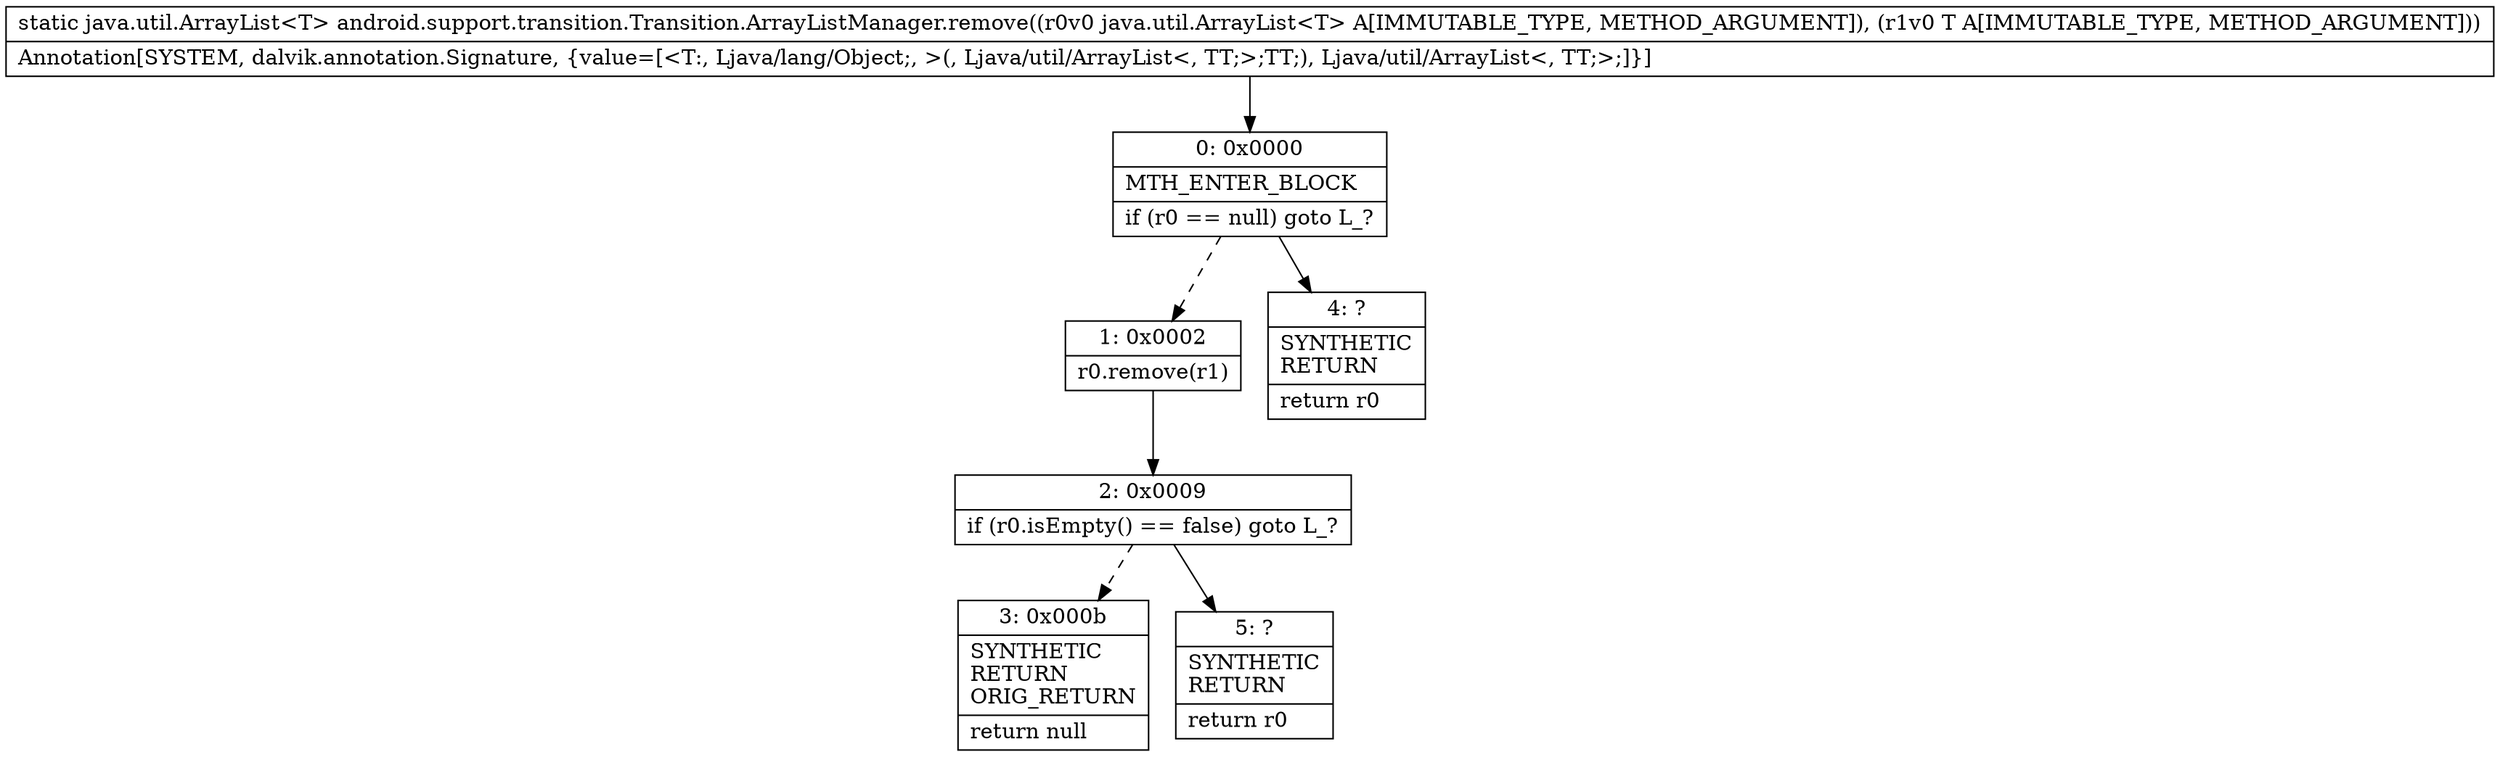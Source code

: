 digraph "CFG forandroid.support.transition.Transition.ArrayListManager.remove(Ljava\/util\/ArrayList;Ljava\/lang\/Object;)Ljava\/util\/ArrayList;" {
Node_0 [shape=record,label="{0\:\ 0x0000|MTH_ENTER_BLOCK\l|if (r0 == null) goto L_?\l}"];
Node_1 [shape=record,label="{1\:\ 0x0002|r0.remove(r1)\l}"];
Node_2 [shape=record,label="{2\:\ 0x0009|if (r0.isEmpty() == false) goto L_?\l}"];
Node_3 [shape=record,label="{3\:\ 0x000b|SYNTHETIC\lRETURN\lORIG_RETURN\l|return null\l}"];
Node_4 [shape=record,label="{4\:\ ?|SYNTHETIC\lRETURN\l|return r0\l}"];
Node_5 [shape=record,label="{5\:\ ?|SYNTHETIC\lRETURN\l|return r0\l}"];
MethodNode[shape=record,label="{static java.util.ArrayList\<T\> android.support.transition.Transition.ArrayListManager.remove((r0v0 java.util.ArrayList\<T\> A[IMMUTABLE_TYPE, METHOD_ARGUMENT]), (r1v0 T A[IMMUTABLE_TYPE, METHOD_ARGUMENT]))  | Annotation[SYSTEM, dalvik.annotation.Signature, \{value=[\<T:, Ljava\/lang\/Object;, \>(, Ljava\/util\/ArrayList\<, TT;\>;TT;), Ljava\/util\/ArrayList\<, TT;\>;]\}]\l}"];
MethodNode -> Node_0;
Node_0 -> Node_1[style=dashed];
Node_0 -> Node_4;
Node_1 -> Node_2;
Node_2 -> Node_3[style=dashed];
Node_2 -> Node_5;
}

